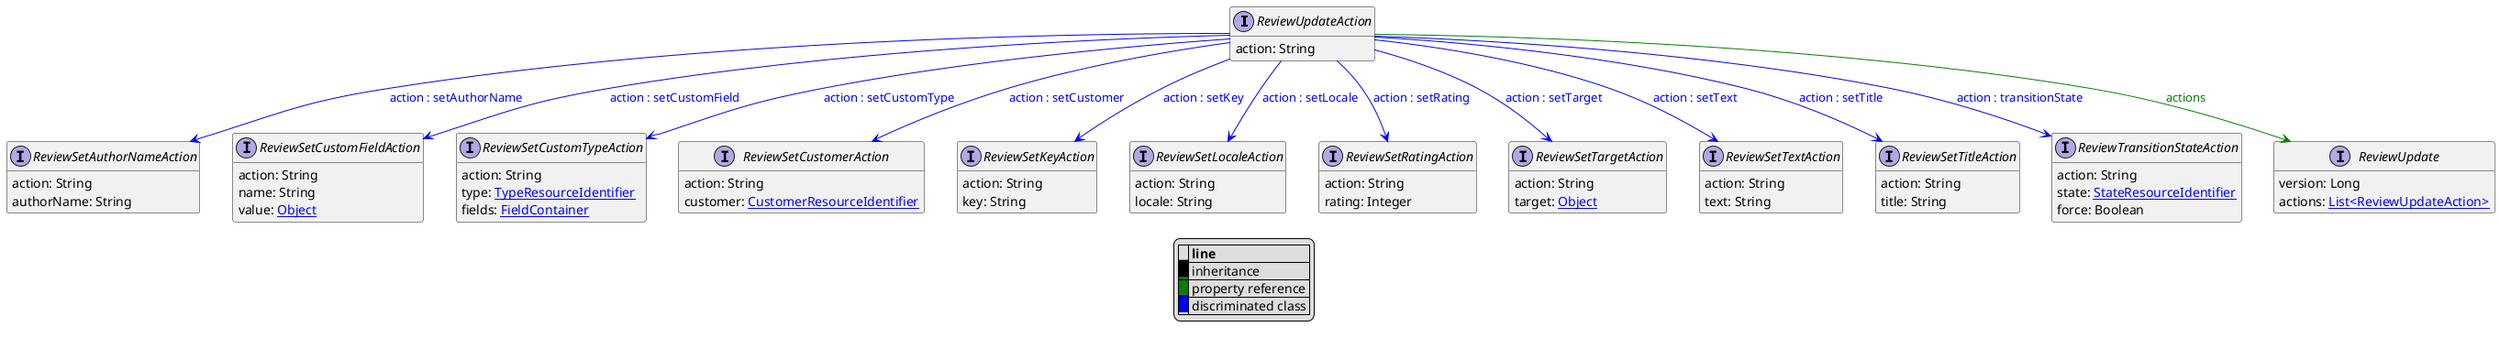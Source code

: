@startuml

hide empty fields
hide empty methods
legend
|= |= line |
|<back:black>   </back>| inheritance |
|<back:green>   </back>| property reference |
|<back:blue>   </back>| discriminated class |
endlegend
interface ReviewUpdateAction [[ReviewUpdateAction.svg]]  {
    action: String
}


interface ReviewSetAuthorNameAction [[ReviewSetAuthorNameAction.svg]]  {
    action: String
    authorName: String
}
interface ReviewSetCustomFieldAction [[ReviewSetCustomFieldAction.svg]]  {
    action: String
    name: String
    value: [[Object.svg Object]]
}
interface ReviewSetCustomTypeAction [[ReviewSetCustomTypeAction.svg]]  {
    action: String
    type: [[TypeResourceIdentifier.svg TypeResourceIdentifier]]
    fields: [[FieldContainer.svg FieldContainer]]
}
interface ReviewSetCustomerAction [[ReviewSetCustomerAction.svg]]  {
    action: String
    customer: [[CustomerResourceIdentifier.svg CustomerResourceIdentifier]]
}
interface ReviewSetKeyAction [[ReviewSetKeyAction.svg]]  {
    action: String
    key: String
}
interface ReviewSetLocaleAction [[ReviewSetLocaleAction.svg]]  {
    action: String
    locale: String
}
interface ReviewSetRatingAction [[ReviewSetRatingAction.svg]]  {
    action: String
    rating: Integer
}
interface ReviewSetTargetAction [[ReviewSetTargetAction.svg]]  {
    action: String
    target: [[Object.svg Object]]
}
interface ReviewSetTextAction [[ReviewSetTextAction.svg]]  {
    action: String
    text: String
}
interface ReviewSetTitleAction [[ReviewSetTitleAction.svg]]  {
    action: String
    title: String
}
interface ReviewTransitionStateAction [[ReviewTransitionStateAction.svg]]  {
    action: String
    state: [[StateResourceIdentifier.svg StateResourceIdentifier]]
    force: Boolean
}
interface ReviewUpdate [[ReviewUpdate.svg]]  {
    version: Long
    actions: [[ReviewUpdateAction.svg List<ReviewUpdateAction>]]
}
ReviewUpdateAction --> ReviewSetAuthorNameAction #blue;text:blue : "action : setAuthorName"
ReviewUpdateAction --> ReviewSetCustomFieldAction #blue;text:blue : "action : setCustomField"
ReviewUpdateAction --> ReviewSetCustomTypeAction #blue;text:blue : "action : setCustomType"
ReviewUpdateAction --> ReviewSetCustomerAction #blue;text:blue : "action : setCustomer"
ReviewUpdateAction --> ReviewSetKeyAction #blue;text:blue : "action : setKey"
ReviewUpdateAction --> ReviewSetLocaleAction #blue;text:blue : "action : setLocale"
ReviewUpdateAction --> ReviewSetRatingAction #blue;text:blue : "action : setRating"
ReviewUpdateAction --> ReviewSetTargetAction #blue;text:blue : "action : setTarget"
ReviewUpdateAction --> ReviewSetTextAction #blue;text:blue : "action : setText"
ReviewUpdateAction --> ReviewSetTitleAction #blue;text:blue : "action : setTitle"
ReviewUpdateAction --> ReviewTransitionStateAction #blue;text:blue : "action : transitionState"
ReviewUpdateAction --> ReviewUpdate #green;text:green : "actions"
@enduml
